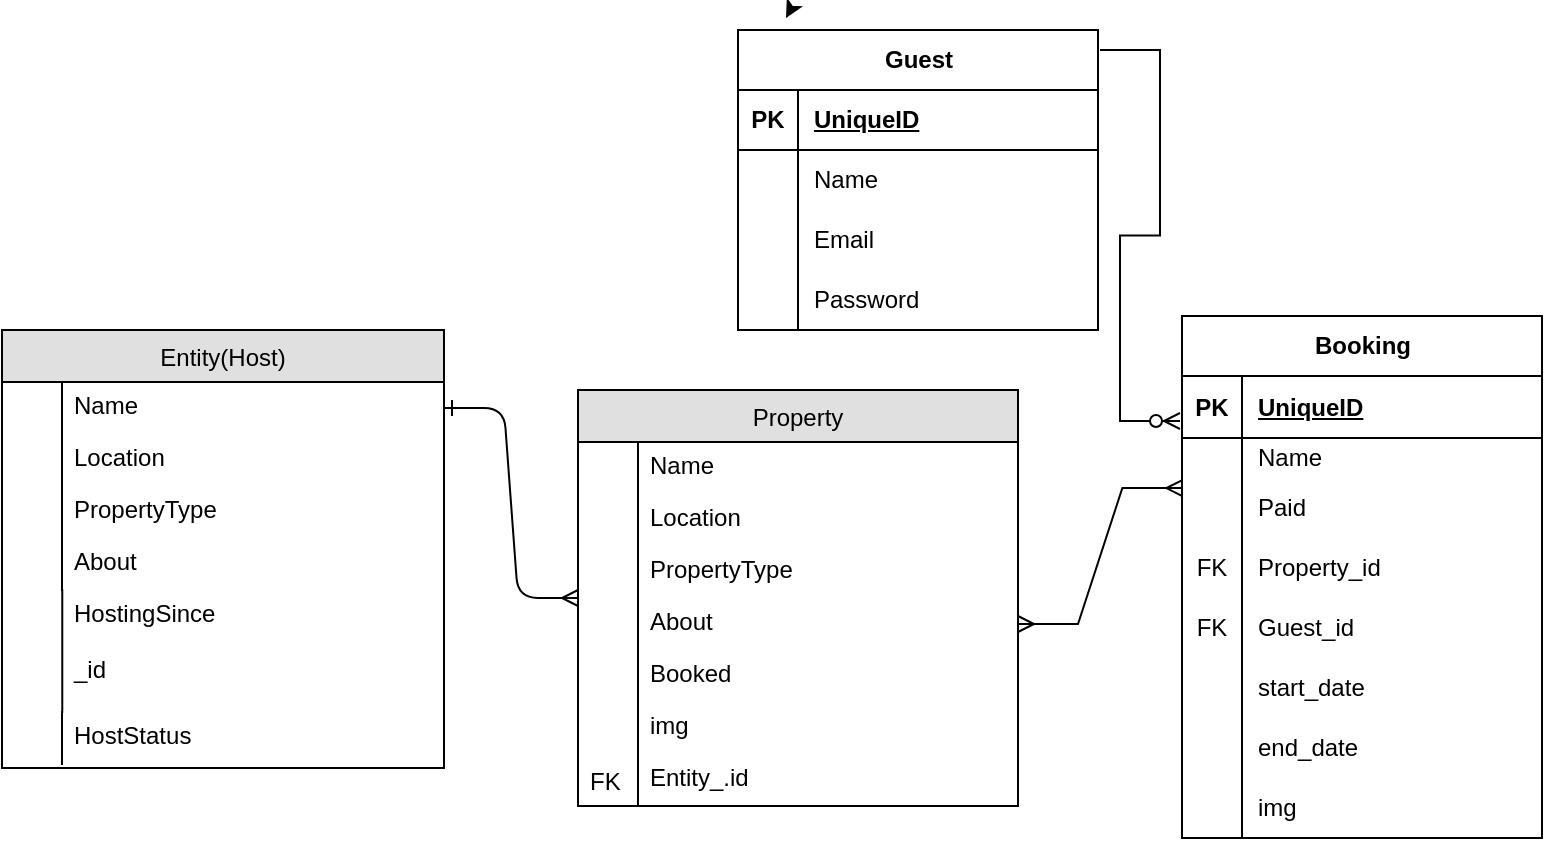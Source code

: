 <mxfile version="21.6.8" type="google">
  <diagram id="1Ok32bndKn0tqZv2AoUW" name="Page-1">
    <mxGraphModel grid="0" page="0" gridSize="10" guides="0" tooltips="1" connect="0" arrows="1" fold="1" pageScale="1" pageWidth="827" pageHeight="1169" background="#ffffff" math="0" shadow="0">
      <root>
        <mxCell id="0" />
        <mxCell id="1" parent="0" />
        <mxCell id="87" value="Entity(Host)" style="swimlane;fontStyle=0;childLayout=stackLayout;horizontal=1;startSize=26;fillColor=#e0e0e0;horizontalStack=0;resizeParent=1;resizeLast=0;collapsible=1;marginBottom=0;swimlaneFillColor=#ffffff;align=center;" vertex="1" parent="1">
          <mxGeometry x="-100" y="238" width="221" height="219" as="geometry">
            <mxRectangle x="-74" y="84" width="200" height="26" as="alternateBounds" />
          </mxGeometry>
        </mxCell>
        <mxCell id="88" value="Name" style="shape=partialRectangle;top=0;left=0;right=0;bottom=0;align=left;verticalAlign=top;spacingTop=-2;fillColor=none;spacingLeft=34;spacingRight=4;overflow=hidden;rotatable=0;points=[[0,0.5],[1,0.5]];portConstraint=eastwest;dropTarget=0;" vertex="1" parent="87">
          <mxGeometry y="26" width="221" height="26" as="geometry" />
        </mxCell>
        <mxCell id="89" value="" style="shape=partialRectangle;top=0;left=0;bottom=0;fillColor=none;align=left;verticalAlign=middle;spacingLeft=4;spacingRight=4;overflow=hidden;rotatable=0;points=[];portConstraint=eastwest;part=1;" vertex="1" connectable="0" parent="88">
          <mxGeometry width="30" height="26" as="geometry" />
        </mxCell>
        <mxCell id="92" value="Location" style="shape=partialRectangle;top=0;left=0;right=0;bottom=0;align=left;verticalAlign=top;spacingTop=-2;fillColor=none;spacingLeft=34;spacingRight=4;overflow=hidden;rotatable=0;points=[[0,0.5],[1,0.5]];portConstraint=eastwest;dropTarget=0;" vertex="1" parent="87">
          <mxGeometry y="52" width="221" height="26" as="geometry" />
        </mxCell>
        <mxCell id="93" value="" style="shape=partialRectangle;top=0;left=0;bottom=0;fillColor=none;align=left;verticalAlign=middle;spacingLeft=4;spacingRight=4;overflow=hidden;rotatable=0;points=[];portConstraint=eastwest;part=1;" vertex="1" connectable="0" parent="92">
          <mxGeometry width="30" height="26" as="geometry" />
        </mxCell>
        <mxCell id="94" value="PropertyType" style="shape=partialRectangle;top=0;left=0;right=0;bottom=0;align=left;verticalAlign=top;spacingTop=-2;fillColor=none;spacingLeft=34;spacingRight=4;overflow=hidden;rotatable=0;points=[[0,0.5],[1,0.5]];portConstraint=eastwest;dropTarget=0;" vertex="1" parent="87">
          <mxGeometry y="78" width="221" height="26" as="geometry" />
        </mxCell>
        <mxCell id="95" value="" style="shape=partialRectangle;top=0;left=0;bottom=0;fillColor=none;align=left;verticalAlign=middle;spacingLeft=4;spacingRight=4;overflow=hidden;rotatable=0;points=[];portConstraint=eastwest;part=1;" vertex="1" connectable="0" parent="94">
          <mxGeometry width="30" height="26" as="geometry" />
        </mxCell>
        <mxCell id="96" value="About" style="shape=partialRectangle;top=0;left=0;right=0;bottom=0;align=left;verticalAlign=top;spacingTop=-2;fillColor=none;spacingLeft=34;spacingRight=4;overflow=hidden;rotatable=0;points=[[0,0.5],[1,0.5]];portConstraint=eastwest;dropTarget=0;" vertex="1" parent="87">
          <mxGeometry y="104" width="221" height="26" as="geometry" />
        </mxCell>
        <mxCell id="97" value="" style="shape=partialRectangle;top=0;left=0;bottom=0;fillColor=none;align=left;verticalAlign=middle;spacingLeft=4;spacingRight=4;overflow=hidden;rotatable=0;points=[];portConstraint=eastwest;part=1;" vertex="1" connectable="0" parent="96">
          <mxGeometry width="30" height="26" as="geometry" />
        </mxCell>
        <mxCell id="98" value="HostingSince&#xa;&#xa;_id " style="shape=partialRectangle;top=0;left=0;right=0;bottom=0;align=left;verticalAlign=top;spacingTop=-2;fillColor=none;spacingLeft=34;spacingRight=4;overflow=hidden;rotatable=0;points=[[0,0.5],[1,0.5]];portConstraint=eastwest;dropTarget=0;" vertex="1" parent="87">
          <mxGeometry y="130" width="221" height="61" as="geometry" />
        </mxCell>
        <mxCell id="99" value="" style="shape=partialRectangle;top=0;left=0;bottom=0;fillColor=none;align=left;verticalAlign=middle;spacingLeft=4;spacingRight=4;overflow=hidden;rotatable=0;points=[];portConstraint=eastwest;part=1;" vertex="1" connectable="0" parent="98">
          <mxGeometry width="30.136" height="61.0" as="geometry" />
        </mxCell>
        <mxCell id="90" value="HostStatus" style="shape=partialRectangle;top=0;left=0;right=0;bottom=0;align=left;verticalAlign=top;spacingTop=-2;fillColor=none;spacingLeft=34;spacingRight=4;overflow=hidden;rotatable=0;points=[[0,0.5],[1,0.5]];portConstraint=eastwest;dropTarget=0;" vertex="1" parent="87">
          <mxGeometry y="191" width="221" height="26" as="geometry" />
        </mxCell>
        <mxCell id="91" value="" style="shape=partialRectangle;top=0;left=0;bottom=0;fillColor=none;align=left;verticalAlign=middle;spacingLeft=4;spacingRight=4;overflow=hidden;rotatable=0;points=[];portConstraint=eastwest;part=1;" vertex="1" connectable="0" parent="90">
          <mxGeometry width="30" height="26" as="geometry" />
        </mxCell>
        <mxCell id="115" style="edgeStyle=entityRelationEdgeStyle;html=1;startArrow=ERmany;startFill=0;endArrow=ERone;endFill=0;jettySize=auto;orthogonalLoop=1;rounded=1;" edge="1" parent="1" source="100" target="88">
          <mxGeometry relative="1" as="geometry" />
        </mxCell>
        <mxCell id="100" value="Property" style="swimlane;fontStyle=0;childLayout=stackLayout;horizontal=1;startSize=26;fillColor=#e0e0e0;horizontalStack=0;resizeParent=1;resizeLast=0;collapsible=1;marginBottom=0;swimlaneFillColor=#ffffff;align=center;" vertex="1" parent="1">
          <mxGeometry x="188" y="268" width="220" height="208" as="geometry" />
        </mxCell>
        <mxCell id="101" value="Name" style="shape=partialRectangle;top=0;left=0;right=0;bottom=0;align=left;verticalAlign=top;spacingTop=-2;fillColor=none;spacingLeft=34;spacingRight=4;overflow=hidden;rotatable=0;points=[[0,0.5],[1,0.5]];portConstraint=eastwest;dropTarget=0;" vertex="1" parent="100">
          <mxGeometry y="26" width="220" height="26" as="geometry" />
        </mxCell>
        <mxCell id="102" value="" style="shape=partialRectangle;top=0;left=0;bottom=0;fillColor=none;align=left;verticalAlign=middle;spacingLeft=4;spacingRight=4;overflow=hidden;rotatable=0;points=[];portConstraint=eastwest;part=1;" vertex="1" connectable="0" parent="101">
          <mxGeometry width="30" height="26" as="geometry" />
        </mxCell>
        <mxCell id="103" value="Location" style="shape=partialRectangle;top=0;left=0;right=0;bottom=0;align=left;verticalAlign=top;spacingTop=-2;fillColor=none;spacingLeft=34;spacingRight=4;overflow=hidden;rotatable=0;points=[[0,0.5],[1,0.5]];portConstraint=eastwest;dropTarget=0;" vertex="1" parent="100">
          <mxGeometry y="52" width="220" height="26" as="geometry" />
        </mxCell>
        <mxCell id="104" value="" style="shape=partialRectangle;top=0;left=0;bottom=0;fillColor=none;align=left;verticalAlign=middle;spacingLeft=4;spacingRight=4;overflow=hidden;rotatable=0;points=[];portConstraint=eastwest;part=1;" vertex="1" connectable="0" parent="103">
          <mxGeometry width="30" height="26" as="geometry" />
        </mxCell>
        <mxCell id="105" value="PropertyType" style="shape=partialRectangle;top=0;left=0;right=0;bottom=0;align=left;verticalAlign=top;spacingTop=-2;fillColor=none;spacingLeft=34;spacingRight=4;overflow=hidden;rotatable=0;points=[[0,0.5],[1,0.5]];portConstraint=eastwest;dropTarget=0;" vertex="1" parent="100">
          <mxGeometry y="78" width="220" height="26" as="geometry" />
        </mxCell>
        <mxCell id="106" value="" style="shape=partialRectangle;top=0;left=0;bottom=0;fillColor=none;align=left;verticalAlign=middle;spacingLeft=4;spacingRight=4;overflow=hidden;rotatable=0;points=[];portConstraint=eastwest;part=1;" vertex="1" connectable="0" parent="105">
          <mxGeometry width="30" height="26" as="geometry" />
        </mxCell>
        <mxCell id="107" value="About" style="shape=partialRectangle;top=0;left=0;right=0;bottom=0;align=left;verticalAlign=top;spacingTop=-2;fillColor=none;spacingLeft=34;spacingRight=4;overflow=hidden;rotatable=0;points=[[0,0.5],[1,0.5]];portConstraint=eastwest;dropTarget=0;" vertex="1" parent="100">
          <mxGeometry y="104" width="220" height="26" as="geometry" />
        </mxCell>
        <mxCell id="108" value="" style="shape=partialRectangle;top=0;left=0;bottom=0;fillColor=none;align=left;verticalAlign=middle;spacingLeft=4;spacingRight=4;overflow=hidden;rotatable=0;points=[];portConstraint=eastwest;part=1;" vertex="1" connectable="0" parent="107">
          <mxGeometry width="30" height="26" as="geometry" />
        </mxCell>
        <mxCell id="109" value="Booked" style="shape=partialRectangle;top=0;left=0;right=0;bottom=0;align=left;verticalAlign=top;spacingTop=-2;fillColor=none;spacingLeft=34;spacingRight=4;overflow=hidden;rotatable=0;points=[[0,0.5],[1,0.5]];portConstraint=eastwest;dropTarget=0;" vertex="1" parent="100">
          <mxGeometry y="130" width="220" height="26" as="geometry" />
        </mxCell>
        <mxCell id="110" value="" style="shape=partialRectangle;top=0;left=0;bottom=0;fillColor=none;align=left;verticalAlign=middle;spacingLeft=4;spacingRight=4;overflow=hidden;rotatable=0;points=[];portConstraint=eastwest;part=1;" vertex="1" connectable="0" parent="109">
          <mxGeometry width="30" height="26" as="geometry" />
        </mxCell>
        <mxCell id="111" value="img" style="shape=partialRectangle;top=0;left=0;right=0;bottom=0;align=left;verticalAlign=top;spacingTop=-2;fillColor=none;spacingLeft=34;spacingRight=4;overflow=hidden;rotatable=0;points=[[0,0.5],[1,0.5]];portConstraint=eastwest;dropTarget=0;" vertex="1" parent="100">
          <mxGeometry y="156" width="220" height="26" as="geometry" />
        </mxCell>
        <mxCell id="112" value="" style="shape=partialRectangle;top=0;left=0;bottom=0;fillColor=none;align=left;verticalAlign=middle;spacingLeft=4;spacingRight=4;overflow=hidden;rotatable=0;points=[];portConstraint=eastwest;part=1;" vertex="1" connectable="0" parent="111">
          <mxGeometry width="30" height="26" as="geometry" />
        </mxCell>
        <mxCell id="113" value="Entity_.id" style="shape=partialRectangle;top=0;left=0;right=0;bottom=0;align=left;verticalAlign=top;spacingTop=-2;fillColor=none;spacingLeft=34;spacingRight=4;overflow=hidden;rotatable=0;points=[[0,0.5],[1,0.5]];portConstraint=eastwest;dropTarget=0;" vertex="1" parent="100">
          <mxGeometry y="182" width="220" height="26" as="geometry" />
        </mxCell>
        <mxCell id="114" value="FK" style="shape=partialRectangle;top=0;left=0;bottom=0;fillColor=none;align=left;verticalAlign=middle;spacingLeft=4;spacingRight=4;overflow=hidden;rotatable=0;points=[];portConstraint=eastwest;part=1;" vertex="1" connectable="0" parent="113">
          <mxGeometry width="30" height="26" as="geometry" />
        </mxCell>
        <mxCell id="6moUCNLxgG-AwvAOIfKI-120" value="" style="edgeStyle=none;orthogonalLoop=1;jettySize=auto;html=1;rounded=0;" edge="1" parent="1">
          <mxGeometry width="80" relative="1" as="geometry">
            <mxPoint x="292.552" y="81" as="sourcePoint" />
            <mxPoint x="292" y="82" as="targetPoint" />
            <Array as="points" />
          </mxGeometry>
        </mxCell>
        <mxCell id="6moUCNLxgG-AwvAOIfKI-128" value="Guest" style="shape=table;startSize=30;container=1;collapsible=1;childLayout=tableLayout;fixedRows=1;rowLines=0;fontStyle=1;align=center;resizeLast=1;html=1;" vertex="1" parent="1">
          <mxGeometry x="268" y="88" width="180" height="150" as="geometry" />
        </mxCell>
        <mxCell id="6moUCNLxgG-AwvAOIfKI-129" value="" style="shape=tableRow;horizontal=0;startSize=0;swimlaneHead=0;swimlaneBody=0;fillColor=none;collapsible=0;dropTarget=0;points=[[0,0.5],[1,0.5]];portConstraint=eastwest;top=0;left=0;right=0;bottom=1;" vertex="1" parent="6moUCNLxgG-AwvAOIfKI-128">
          <mxGeometry y="30" width="180" height="30" as="geometry" />
        </mxCell>
        <mxCell id="6moUCNLxgG-AwvAOIfKI-130" value="PK" style="shape=partialRectangle;connectable=0;fillColor=none;top=0;left=0;bottom=0;right=0;fontStyle=1;overflow=hidden;whiteSpace=wrap;html=1;" vertex="1" parent="6moUCNLxgG-AwvAOIfKI-129">
          <mxGeometry width="30" height="30" as="geometry">
            <mxRectangle width="30" height="30" as="alternateBounds" />
          </mxGeometry>
        </mxCell>
        <mxCell id="6moUCNLxgG-AwvAOIfKI-131" value="UniqueID" style="shape=partialRectangle;connectable=0;fillColor=none;top=0;left=0;bottom=0;right=0;align=left;spacingLeft=6;fontStyle=5;overflow=hidden;whiteSpace=wrap;html=1;" vertex="1" parent="6moUCNLxgG-AwvAOIfKI-129">
          <mxGeometry x="30" width="150" height="30" as="geometry">
            <mxRectangle width="150" height="30" as="alternateBounds" />
          </mxGeometry>
        </mxCell>
        <mxCell id="6moUCNLxgG-AwvAOIfKI-132" value="" style="shape=tableRow;horizontal=0;startSize=0;swimlaneHead=0;swimlaneBody=0;fillColor=none;collapsible=0;dropTarget=0;points=[[0,0.5],[1,0.5]];portConstraint=eastwest;top=0;left=0;right=0;bottom=0;" vertex="1" parent="6moUCNLxgG-AwvAOIfKI-128">
          <mxGeometry y="60" width="180" height="30" as="geometry" />
        </mxCell>
        <mxCell id="6moUCNLxgG-AwvAOIfKI-133" value="" style="shape=partialRectangle;connectable=0;fillColor=none;top=0;left=0;bottom=0;right=0;editable=1;overflow=hidden;whiteSpace=wrap;html=1;" vertex="1" parent="6moUCNLxgG-AwvAOIfKI-132">
          <mxGeometry width="30" height="30" as="geometry">
            <mxRectangle width="30" height="30" as="alternateBounds" />
          </mxGeometry>
        </mxCell>
        <mxCell id="6moUCNLxgG-AwvAOIfKI-134" value="Name" style="shape=partialRectangle;connectable=0;fillColor=none;top=0;left=0;bottom=0;right=0;align=left;spacingLeft=6;overflow=hidden;whiteSpace=wrap;html=1;" vertex="1" parent="6moUCNLxgG-AwvAOIfKI-132">
          <mxGeometry x="30" width="150" height="30" as="geometry">
            <mxRectangle width="150" height="30" as="alternateBounds" />
          </mxGeometry>
        </mxCell>
        <mxCell id="6moUCNLxgG-AwvAOIfKI-135" value="" style="shape=tableRow;horizontal=0;startSize=0;swimlaneHead=0;swimlaneBody=0;fillColor=none;collapsible=0;dropTarget=0;points=[[0,0.5],[1,0.5]];portConstraint=eastwest;top=0;left=0;right=0;bottom=0;" vertex="1" parent="6moUCNLxgG-AwvAOIfKI-128">
          <mxGeometry y="90" width="180" height="30" as="geometry" />
        </mxCell>
        <mxCell id="6moUCNLxgG-AwvAOIfKI-136" value="" style="shape=partialRectangle;connectable=0;fillColor=none;top=0;left=0;bottom=0;right=0;editable=1;overflow=hidden;whiteSpace=wrap;html=1;" vertex="1" parent="6moUCNLxgG-AwvAOIfKI-135">
          <mxGeometry width="30" height="30" as="geometry">
            <mxRectangle width="30" height="30" as="alternateBounds" />
          </mxGeometry>
        </mxCell>
        <mxCell id="6moUCNLxgG-AwvAOIfKI-137" value="Email" style="shape=partialRectangle;connectable=0;fillColor=none;top=0;left=0;bottom=0;right=0;align=left;spacingLeft=6;overflow=hidden;whiteSpace=wrap;html=1;" vertex="1" parent="6moUCNLxgG-AwvAOIfKI-135">
          <mxGeometry x="30" width="150" height="30" as="geometry">
            <mxRectangle width="150" height="30" as="alternateBounds" />
          </mxGeometry>
        </mxCell>
        <mxCell id="6moUCNLxgG-AwvAOIfKI-138" value="" style="shape=tableRow;horizontal=0;startSize=0;swimlaneHead=0;swimlaneBody=0;fillColor=none;collapsible=0;dropTarget=0;points=[[0,0.5],[1,0.5]];portConstraint=eastwest;top=0;left=0;right=0;bottom=0;" vertex="1" parent="6moUCNLxgG-AwvAOIfKI-128">
          <mxGeometry y="120" width="180" height="30" as="geometry" />
        </mxCell>
        <mxCell id="6moUCNLxgG-AwvAOIfKI-139" value="" style="shape=partialRectangle;connectable=0;fillColor=none;top=0;left=0;bottom=0;right=0;editable=1;overflow=hidden;whiteSpace=wrap;html=1;" vertex="1" parent="6moUCNLxgG-AwvAOIfKI-138">
          <mxGeometry width="30" height="30" as="geometry">
            <mxRectangle width="30" height="30" as="alternateBounds" />
          </mxGeometry>
        </mxCell>
        <mxCell id="6moUCNLxgG-AwvAOIfKI-140" value="Password" style="shape=partialRectangle;connectable=0;fillColor=none;top=0;left=0;bottom=0;right=0;align=left;spacingLeft=6;overflow=hidden;whiteSpace=wrap;html=1;" vertex="1" parent="6moUCNLxgG-AwvAOIfKI-138">
          <mxGeometry x="30" width="150" height="30" as="geometry">
            <mxRectangle width="150" height="30" as="alternateBounds" />
          </mxGeometry>
        </mxCell>
        <mxCell id="6moUCNLxgG-AwvAOIfKI-190" value="" style="edgeStyle=entityRelationEdgeStyle;fontSize=12;html=1;endArrow=ERmany;startArrow=ERmany;rounded=0;entryX=0.001;entryY=0.167;entryDx=0;entryDy=0;entryPerimeter=0;" edge="1" parent="1" target="6moUCNLxgG-AwvAOIfKI-170" source="107">
          <mxGeometry width="100" height="100" relative="1" as="geometry">
            <mxPoint x="471" y="419" as="sourcePoint" />
            <mxPoint x="571" y="319" as="targetPoint" />
          </mxGeometry>
        </mxCell>
        <mxCell id="yATFta11WSkYcLqvpcSX-115" value="" style="edgeStyle=entityRelationEdgeStyle;fontSize=12;html=1;endArrow=ERzeroToMany;endFill=1;rounded=0;" edge="1" parent="1">
          <mxGeometry width="100" height="100" relative="1" as="geometry">
            <mxPoint x="449" y="98" as="sourcePoint" />
            <mxPoint x="489" y="283.5" as="targetPoint" />
          </mxGeometry>
        </mxCell>
        <mxCell id="6moUCNLxgG-AwvAOIfKI-163" value="Booking" style="shape=table;startSize=30;container=1;collapsible=1;childLayout=tableLayout;fixedRows=1;rowLines=0;fontStyle=1;align=center;resizeLast=1;html=1;" vertex="1" parent="1">
          <mxGeometry x="490" y="231" width="180" height="261" as="geometry" />
        </mxCell>
        <mxCell id="6moUCNLxgG-AwvAOIfKI-164" value="" style="shape=tableRow;horizontal=0;startSize=0;swimlaneHead=0;swimlaneBody=0;fillColor=none;collapsible=0;dropTarget=0;points=[[0,0.5],[1,0.5]];portConstraint=eastwest;top=0;left=0;right=0;bottom=1;" vertex="1" parent="6moUCNLxgG-AwvAOIfKI-163">
          <mxGeometry y="30" width="180" height="31" as="geometry" />
        </mxCell>
        <mxCell id="6moUCNLxgG-AwvAOIfKI-165" value="PK" style="shape=partialRectangle;connectable=0;fillColor=none;top=0;left=0;bottom=0;right=0;fontStyle=1;overflow=hidden;whiteSpace=wrap;html=1;" vertex="1" parent="6moUCNLxgG-AwvAOIfKI-164">
          <mxGeometry width="30" height="31" as="geometry">
            <mxRectangle width="30" height="31" as="alternateBounds" />
          </mxGeometry>
        </mxCell>
        <mxCell id="6moUCNLxgG-AwvAOIfKI-166" value="UniqueID" style="shape=partialRectangle;connectable=0;fillColor=none;top=0;left=0;bottom=0;right=0;align=left;spacingLeft=6;fontStyle=5;overflow=hidden;whiteSpace=wrap;html=1;" vertex="1" parent="6moUCNLxgG-AwvAOIfKI-164">
          <mxGeometry x="30" width="150" height="31" as="geometry">
            <mxRectangle width="150" height="31" as="alternateBounds" />
          </mxGeometry>
        </mxCell>
        <mxCell id="6moUCNLxgG-AwvAOIfKI-167" value="" style="shape=tableRow;horizontal=0;startSize=0;swimlaneHead=0;swimlaneBody=0;fillColor=none;collapsible=0;dropTarget=0;points=[[0,0.5],[1,0.5]];portConstraint=eastwest;top=0;left=0;right=0;bottom=0;" vertex="1" parent="6moUCNLxgG-AwvAOIfKI-163">
          <mxGeometry y="61" width="180" height="20" as="geometry" />
        </mxCell>
        <mxCell id="6moUCNLxgG-AwvAOIfKI-168" value="" style="shape=partialRectangle;connectable=0;fillColor=none;top=0;left=0;bottom=0;right=0;editable=1;overflow=hidden;whiteSpace=wrap;html=1;" vertex="1" parent="6moUCNLxgG-AwvAOIfKI-167">
          <mxGeometry width="30" height="20" as="geometry">
            <mxRectangle width="30" height="20" as="alternateBounds" />
          </mxGeometry>
        </mxCell>
        <mxCell id="6moUCNLxgG-AwvAOIfKI-169" value="Name" style="shape=partialRectangle;connectable=0;fillColor=none;top=0;left=0;bottom=0;right=0;align=left;spacingLeft=6;overflow=hidden;whiteSpace=wrap;html=1;" vertex="1" parent="6moUCNLxgG-AwvAOIfKI-167">
          <mxGeometry x="30" width="150" height="20" as="geometry">
            <mxRectangle width="150" height="20" as="alternateBounds" />
          </mxGeometry>
        </mxCell>
        <mxCell id="6moUCNLxgG-AwvAOIfKI-170" value="" style="shape=tableRow;horizontal=0;startSize=0;swimlaneHead=0;swimlaneBody=0;fillColor=none;collapsible=0;dropTarget=0;points=[[0,0.5],[1,0.5]];portConstraint=eastwest;top=0;left=0;right=0;bottom=0;" vertex="1" parent="6moUCNLxgG-AwvAOIfKI-163">
          <mxGeometry y="81" width="180" height="30" as="geometry" />
        </mxCell>
        <mxCell id="6moUCNLxgG-AwvAOIfKI-171" value="" style="shape=partialRectangle;connectable=0;fillColor=none;top=0;left=0;bottom=0;right=0;editable=1;overflow=hidden;whiteSpace=wrap;html=1;" vertex="1" parent="6moUCNLxgG-AwvAOIfKI-170">
          <mxGeometry width="30" height="30" as="geometry">
            <mxRectangle width="30" height="30" as="alternateBounds" />
          </mxGeometry>
        </mxCell>
        <mxCell id="6moUCNLxgG-AwvAOIfKI-172" value="Paid" style="shape=partialRectangle;connectable=0;fillColor=none;top=0;left=0;bottom=0;right=0;align=left;spacingLeft=6;overflow=hidden;whiteSpace=wrap;html=1;" vertex="1" parent="6moUCNLxgG-AwvAOIfKI-170">
          <mxGeometry x="30" width="150" height="30" as="geometry">
            <mxRectangle width="150" height="30" as="alternateBounds" />
          </mxGeometry>
        </mxCell>
        <mxCell id="6moUCNLxgG-AwvAOIfKI-173" value="" style="shape=tableRow;horizontal=0;startSize=0;swimlaneHead=0;swimlaneBody=0;fillColor=none;collapsible=0;dropTarget=0;points=[[0,0.5],[1,0.5]];portConstraint=eastwest;top=0;left=0;right=0;bottom=0;" vertex="1" parent="6moUCNLxgG-AwvAOIfKI-163">
          <mxGeometry y="111" width="180" height="30" as="geometry" />
        </mxCell>
        <mxCell id="6moUCNLxgG-AwvAOIfKI-174" value="FK" style="shape=partialRectangle;connectable=0;fillColor=none;top=0;left=0;bottom=0;right=0;editable=1;overflow=hidden;whiteSpace=wrap;html=1;" vertex="1" parent="6moUCNLxgG-AwvAOIfKI-173">
          <mxGeometry width="30" height="30" as="geometry">
            <mxRectangle width="30" height="30" as="alternateBounds" />
          </mxGeometry>
        </mxCell>
        <mxCell id="6moUCNLxgG-AwvAOIfKI-175" value="Property_id" style="shape=partialRectangle;connectable=0;fillColor=none;top=0;left=0;bottom=0;right=0;align=left;spacingLeft=6;overflow=hidden;whiteSpace=wrap;html=1;" vertex="1" parent="6moUCNLxgG-AwvAOIfKI-173">
          <mxGeometry x="30" width="150" height="30" as="geometry">
            <mxRectangle width="150" height="30" as="alternateBounds" />
          </mxGeometry>
        </mxCell>
        <mxCell id="6moUCNLxgG-AwvAOIfKI-177" value="" style="shape=tableRow;horizontal=0;startSize=0;swimlaneHead=0;swimlaneBody=0;fillColor=none;collapsible=0;dropTarget=0;points=[[0,0.5],[1,0.5]];portConstraint=eastwest;top=0;left=0;right=0;bottom=0;" vertex="1" parent="6moUCNLxgG-AwvAOIfKI-163">
          <mxGeometry y="141" width="180" height="30" as="geometry" />
        </mxCell>
        <mxCell id="6moUCNLxgG-AwvAOIfKI-178" value="FK" style="shape=partialRectangle;connectable=0;fillColor=none;top=0;left=0;bottom=0;right=0;editable=1;overflow=hidden;whiteSpace=wrap;html=1;" vertex="1" parent="6moUCNLxgG-AwvAOIfKI-177">
          <mxGeometry width="30" height="30" as="geometry">
            <mxRectangle width="30" height="30" as="alternateBounds" />
          </mxGeometry>
        </mxCell>
        <mxCell id="6moUCNLxgG-AwvAOIfKI-179" value="Guest_id" style="shape=partialRectangle;connectable=0;fillColor=none;top=0;left=0;bottom=0;right=0;align=left;spacingLeft=6;overflow=hidden;whiteSpace=wrap;html=1;" vertex="1" parent="6moUCNLxgG-AwvAOIfKI-177">
          <mxGeometry x="30" width="150" height="30" as="geometry">
            <mxRectangle width="150" height="30" as="alternateBounds" />
          </mxGeometry>
        </mxCell>
        <mxCell id="6moUCNLxgG-AwvAOIfKI-180" value="" style="shape=tableRow;horizontal=0;startSize=0;swimlaneHead=0;swimlaneBody=0;fillColor=none;collapsible=0;dropTarget=0;points=[[0,0.5],[1,0.5]];portConstraint=eastwest;top=0;left=0;right=0;bottom=0;" vertex="1" parent="6moUCNLxgG-AwvAOIfKI-163">
          <mxGeometry y="171" width="180" height="30" as="geometry" />
        </mxCell>
        <mxCell id="6moUCNLxgG-AwvAOIfKI-181" value="" style="shape=partialRectangle;connectable=0;fillColor=none;top=0;left=0;bottom=0;right=0;editable=1;overflow=hidden;whiteSpace=wrap;html=1;" vertex="1" parent="6moUCNLxgG-AwvAOIfKI-180">
          <mxGeometry width="30" height="30" as="geometry">
            <mxRectangle width="30" height="30" as="alternateBounds" />
          </mxGeometry>
        </mxCell>
        <mxCell id="6moUCNLxgG-AwvAOIfKI-182" value="start_date" style="shape=partialRectangle;connectable=0;fillColor=none;top=0;left=0;bottom=0;right=0;align=left;spacingLeft=6;overflow=hidden;whiteSpace=wrap;html=1;" vertex="1" parent="6moUCNLxgG-AwvAOIfKI-180">
          <mxGeometry x="30" width="150" height="30" as="geometry">
            <mxRectangle width="150" height="30" as="alternateBounds" />
          </mxGeometry>
        </mxCell>
        <mxCell id="6moUCNLxgG-AwvAOIfKI-183" value="" style="shape=tableRow;horizontal=0;startSize=0;swimlaneHead=0;swimlaneBody=0;fillColor=none;collapsible=0;dropTarget=0;points=[[0,0.5],[1,0.5]];portConstraint=eastwest;top=0;left=0;right=0;bottom=0;" vertex="1" parent="6moUCNLxgG-AwvAOIfKI-163">
          <mxGeometry y="201" width="180" height="30" as="geometry" />
        </mxCell>
        <mxCell id="6moUCNLxgG-AwvAOIfKI-184" value="" style="shape=partialRectangle;connectable=0;fillColor=none;top=0;left=0;bottom=0;right=0;editable=1;overflow=hidden;whiteSpace=wrap;html=1;" vertex="1" parent="6moUCNLxgG-AwvAOIfKI-183">
          <mxGeometry width="30" height="30" as="geometry">
            <mxRectangle width="30" height="30" as="alternateBounds" />
          </mxGeometry>
        </mxCell>
        <mxCell id="6moUCNLxgG-AwvAOIfKI-185" value="end_date" style="shape=partialRectangle;connectable=0;fillColor=none;top=0;left=0;bottom=0;right=0;align=left;spacingLeft=6;overflow=hidden;whiteSpace=wrap;html=1;" vertex="1" parent="6moUCNLxgG-AwvAOIfKI-183">
          <mxGeometry x="30" width="150" height="30" as="geometry">
            <mxRectangle width="150" height="30" as="alternateBounds" />
          </mxGeometry>
        </mxCell>
        <mxCell id="6moUCNLxgG-AwvAOIfKI-186" value="" style="shape=tableRow;horizontal=0;startSize=0;swimlaneHead=0;swimlaneBody=0;fillColor=none;collapsible=0;dropTarget=0;points=[[0,0.5],[1,0.5]];portConstraint=eastwest;top=0;left=0;right=0;bottom=0;" vertex="1" parent="6moUCNLxgG-AwvAOIfKI-163">
          <mxGeometry y="231" width="180" height="30" as="geometry" />
        </mxCell>
        <mxCell id="6moUCNLxgG-AwvAOIfKI-187" value="" style="shape=partialRectangle;connectable=0;fillColor=none;top=0;left=0;bottom=0;right=0;editable=1;overflow=hidden;whiteSpace=wrap;html=1;" vertex="1" parent="6moUCNLxgG-AwvAOIfKI-186">
          <mxGeometry width="30" height="30" as="geometry">
            <mxRectangle width="30" height="30" as="alternateBounds" />
          </mxGeometry>
        </mxCell>
        <mxCell id="6moUCNLxgG-AwvAOIfKI-188" value="img" style="shape=partialRectangle;connectable=0;fillColor=none;top=0;left=0;bottom=0;right=0;align=left;spacingLeft=6;overflow=hidden;whiteSpace=wrap;html=1;" vertex="1" parent="6moUCNLxgG-AwvAOIfKI-186">
          <mxGeometry x="30" width="150" height="30" as="geometry">
            <mxRectangle width="150" height="30" as="alternateBounds" />
          </mxGeometry>
        </mxCell>
      </root>
    </mxGraphModel>
  </diagram>
</mxfile>
